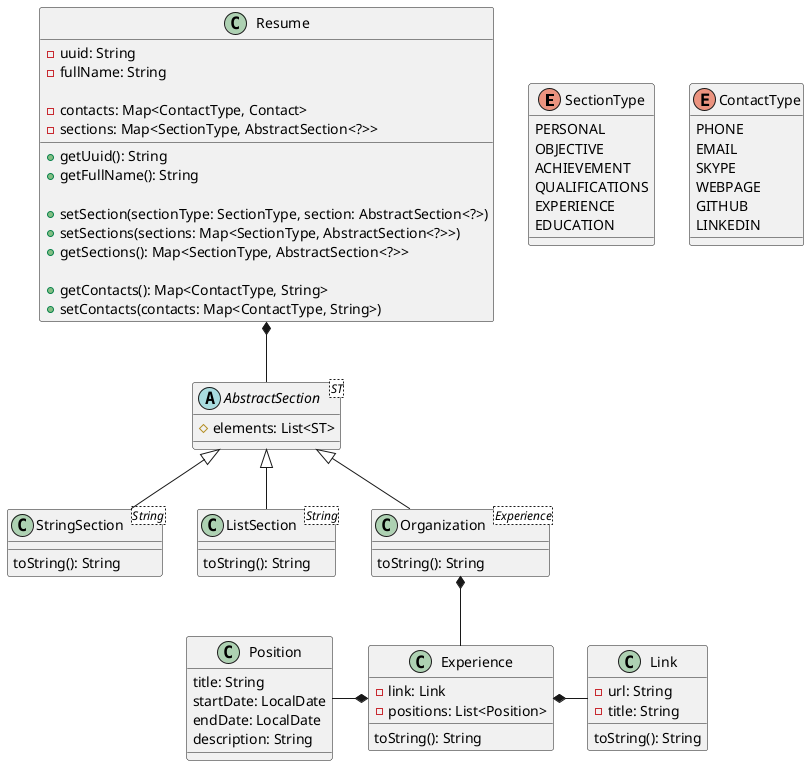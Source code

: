 @startuml

enum SectionType {
    PERSONAL
    OBJECTIVE
    ACHIEVEMENT
    QUALIFICATIONS
    EXPERIENCE
    EDUCATION
}

enum ContactType {
    PHONE
    EMAIL
    SKYPE
    WEBPAGE
    GITHUB
    LINKEDIN
}

class Resume {
    - uuid: String
    - fullName: String

    - contacts: Map<ContactType, Contact>
    - sections: Map<SectionType, AbstractSection<?>>

    + getUuid(): String
    + getFullName(): String

    + setSection(sectionType: SectionType, section: AbstractSection<?>)
    + setSections(sections: Map<SectionType, AbstractSection<?>>)
    + getSections(): Map<SectionType, AbstractSection<?>>

    + getContacts(): Map<ContactType, String>
    + setContacts(contacts: Map<ContactType, String>)
}

abstract class AbstractSection<ST> {
    #elements: List<ST>
}

class StringSection<String> extends AbstractSection {
    toString(): String
}

class ListSection<String> extends AbstractSection {
    toString(): String
}

together {
    class Link {
        - url: String
        - title: String

        toString(): String
    }

    class Experience {
        - link: Link
        - positions: List<Position>

        toString(): String
    }

    class Position {
        title: String
        startDate: LocalDate
        endDate: LocalDate
        description: String
    }
}

class Organization<Experience> extends AbstractSection {
    toString(): String
}

Resume *-- AbstractSection
Organization *-- Experience
Experience *-right- Link
Experience *-left- Position

@enduml